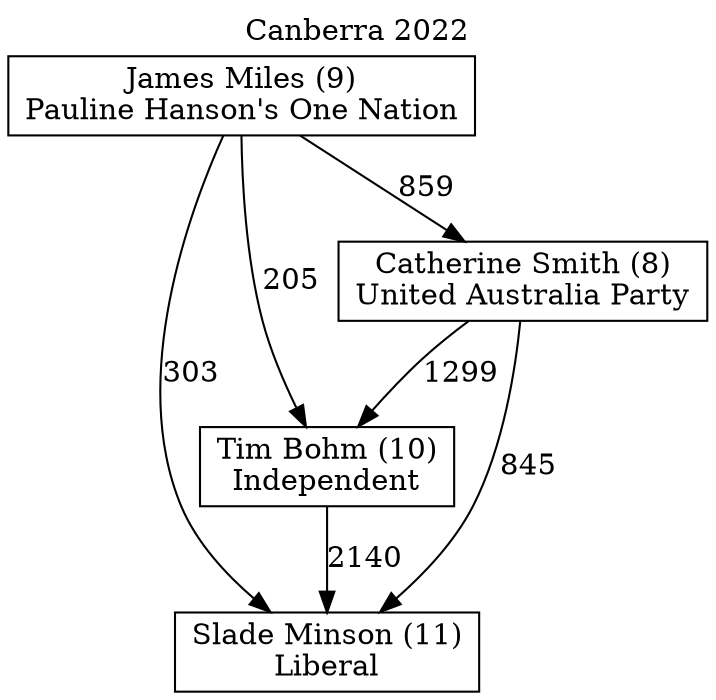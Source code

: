 // House preference flow
digraph "Slade Minson (11)_Canberra_2022" {
	graph [label="Canberra 2022" labelloc=t mclimit=10]
	node [shape=box]
	"Slade Minson (11)" [label="Slade Minson (11)
Liberal"]
	"Tim Bohm (10)" [label="Tim Bohm (10)
Independent"]
	"Catherine Smith (8)" [label="Catherine Smith (8)
United Australia Party"]
	"James Miles (9)" [label="James Miles (9)
Pauline Hanson's One Nation"]
	"Tim Bohm (10)" -> "Slade Minson (11)" [label=2140]
	"Catherine Smith (8)" -> "Tim Bohm (10)" [label=1299]
	"James Miles (9)" -> "Catherine Smith (8)" [label=859]
	"Catherine Smith (8)" -> "Slade Minson (11)" [label=845]
	"James Miles (9)" -> "Slade Minson (11)" [label=303]
	"James Miles (9)" -> "Tim Bohm (10)" [label=205]
}
